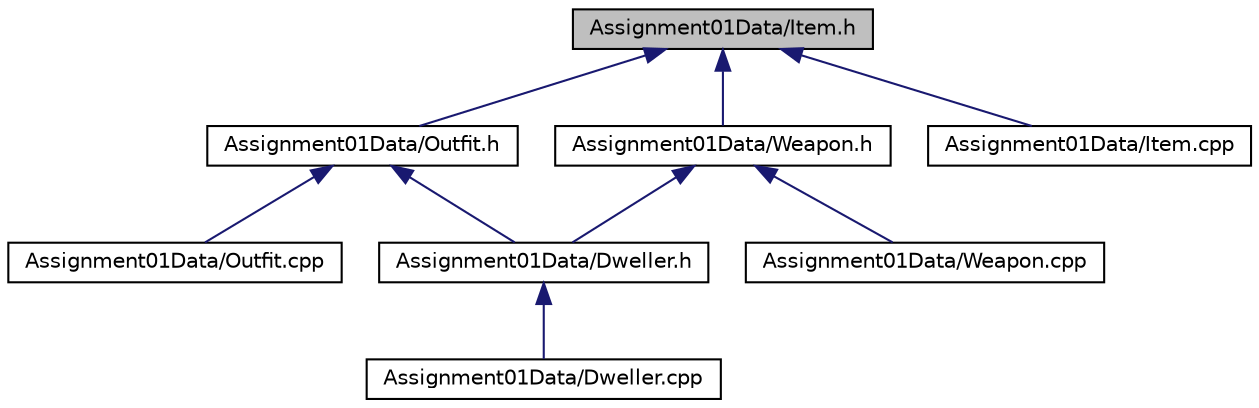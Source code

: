 digraph "Assignment01Data/Item.h"
{
  bgcolor="transparent";
  edge [fontname="Helvetica",fontsize="10",labelfontname="Helvetica",labelfontsize="10"];
  node [fontname="Helvetica",fontsize="10",shape=record];
  Node1 [label="Assignment01Data/Item.h",height=0.2,width=0.4,color="black", fillcolor="grey75", style="filled", fontcolor="black"];
  Node1 -> Node2 [dir="back",color="midnightblue",fontsize="10",style="solid",fontname="Helvetica"];
  Node2 [label="Assignment01Data/Outfit.h",height=0.2,width=0.4,color="black",URL="$Outfit_8h.html",tooltip="Outfit is an inheritance to Item, adds SPECIAL to Dweller. "];
  Node2 -> Node3 [dir="back",color="midnightblue",fontsize="10",style="solid",fontname="Helvetica"];
  Node3 [label="Assignment01Data/Dweller.h",height=0.2,width=0.4,color="black",URL="$Dweller_8h.html",tooltip="Dweller header file is the main object to the game that can be assigned with items. "];
  Node3 -> Node4 [dir="back",color="midnightblue",fontsize="10",style="solid",fontname="Helvetica"];
  Node4 [label="Assignment01Data/Dweller.cpp",height=0.2,width=0.4,color="black",URL="$Dweller_8cpp.html"];
  Node2 -> Node5 [dir="back",color="midnightblue",fontsize="10",style="solid",fontname="Helvetica"];
  Node5 [label="Assignment01Data/Outfit.cpp",height=0.2,width=0.4,color="black",URL="$Outfit_8cpp.html"];
  Node1 -> Node6 [dir="back",color="midnightblue",fontsize="10",style="solid",fontname="Helvetica"];
  Node6 [label="Assignment01Data/Weapon.h",height=0.2,width=0.4,color="black",URL="$Weapon_8h.html",tooltip="Weapon increases the damage of Dweller. "];
  Node6 -> Node3 [dir="back",color="midnightblue",fontsize="10",style="solid",fontname="Helvetica"];
  Node6 -> Node7 [dir="back",color="midnightblue",fontsize="10",style="solid",fontname="Helvetica"];
  Node7 [label="Assignment01Data/Weapon.cpp",height=0.2,width=0.4,color="black",URL="$Weapon_8cpp.html"];
  Node1 -> Node8 [dir="back",color="midnightblue",fontsize="10",style="solid",fontname="Helvetica"];
  Node8 [label="Assignment01Data/Item.cpp",height=0.2,width=0.4,color="black",URL="$Item_8cpp.html"];
}
